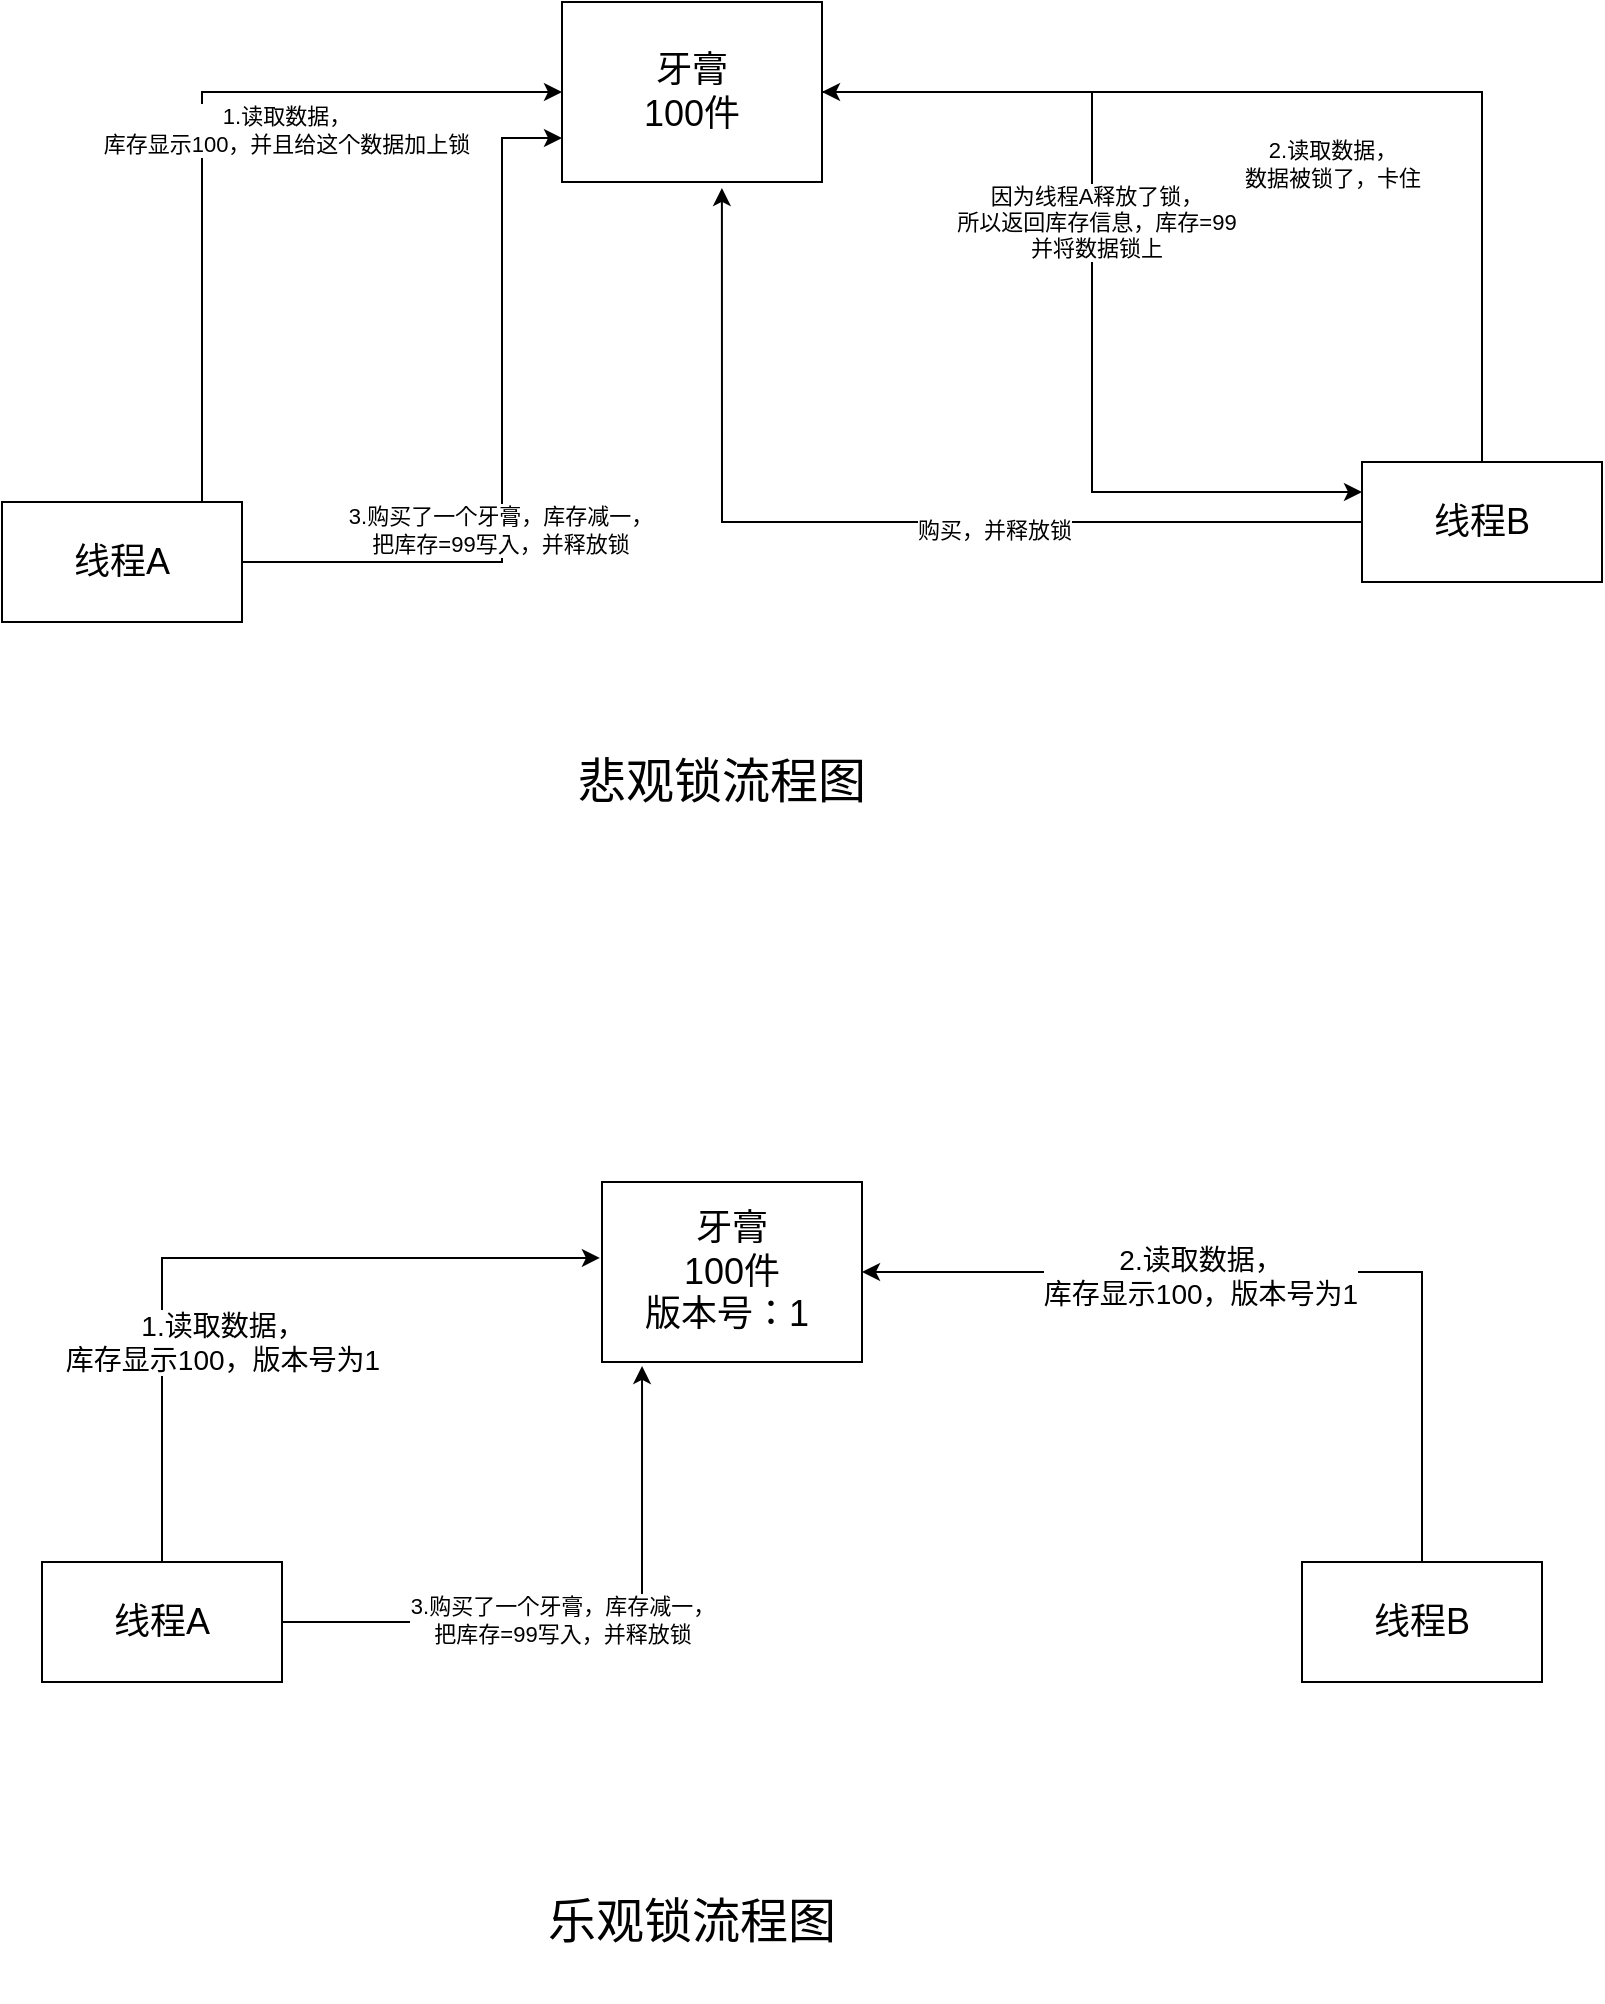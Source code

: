 <mxfile version="13.3.0" type="github"><diagram id="pEd8sRy8cGHwftMXuiIK" name="第 1 页"><mxGraphModel dx="1422" dy="762" grid="1" gridSize="10" guides="1" tooltips="1" connect="1" arrows="1" fold="1" page="1" pageScale="1" pageWidth="1500" pageHeight="1800" math="0" shadow="0"><root><mxCell id="0"/><mxCell id="1" parent="0"/><mxCell id="kQAEc-HZ9etI3spFpuDu-14" style="edgeStyle=orthogonalEdgeStyle;rounded=0;orthogonalLoop=1;jettySize=auto;html=1;entryX=0;entryY=0.25;entryDx=0;entryDy=0;" edge="1" parent="1" source="kQAEc-HZ9etI3spFpuDu-1" target="kQAEc-HZ9etI3spFpuDu-3"><mxGeometry relative="1" as="geometry"/></mxCell><mxCell id="kQAEc-HZ9etI3spFpuDu-15" value="因为线程A释放了锁，&lt;br&gt;所以返回库存信息，库存=99&lt;br&gt;并将数据锁上" style="edgeLabel;html=1;align=center;verticalAlign=middle;resizable=0;points=[];" vertex="1" connectable="0" parent="kQAEc-HZ9etI3spFpuDu-14"><mxGeometry x="-0.425" y="-65" relative="1" as="geometry"><mxPoint x="67" y="65" as="offset"/></mxGeometry></mxCell><mxCell id="kQAEc-HZ9etI3spFpuDu-1" value="&lt;font style=&quot;font-size: 18px&quot;&gt;牙膏&lt;br&gt;100件&lt;/font&gt;" style="rounded=0;whiteSpace=wrap;html=1;" vertex="1" parent="1"><mxGeometry x="800" y="90" width="130" height="90" as="geometry"/></mxCell><mxCell id="kQAEc-HZ9etI3spFpuDu-6" style="edgeStyle=orthogonalEdgeStyle;rounded=0;orthogonalLoop=1;jettySize=auto;html=1;entryX=0;entryY=0.5;entryDx=0;entryDy=0;" edge="1" parent="1" source="kQAEc-HZ9etI3spFpuDu-2" target="kQAEc-HZ9etI3spFpuDu-1"><mxGeometry relative="1" as="geometry"><Array as="points"><mxPoint x="620" y="135"/></Array></mxGeometry></mxCell><mxCell id="kQAEc-HZ9etI3spFpuDu-7" value="1.读取数据，&lt;br&gt;库存显示100，并且给这个数据加上锁" style="edgeLabel;html=1;align=center;verticalAlign=middle;resizable=0;points=[];" vertex="1" connectable="0" parent="kQAEc-HZ9etI3spFpuDu-6"><mxGeometry x="-0.18" y="-28" relative="1" as="geometry"><mxPoint x="14" y="-28" as="offset"/></mxGeometry></mxCell><mxCell id="kQAEc-HZ9etI3spFpuDu-12" style="edgeStyle=orthogonalEdgeStyle;rounded=0;orthogonalLoop=1;jettySize=auto;html=1;" edge="1" parent="1" source="kQAEc-HZ9etI3spFpuDu-2" target="kQAEc-HZ9etI3spFpuDu-1"><mxGeometry relative="1" as="geometry"><Array as="points"><mxPoint x="770" y="370"/><mxPoint x="770" y="158"/></Array></mxGeometry></mxCell><mxCell id="kQAEc-HZ9etI3spFpuDu-13" value="3.购买了一个牙膏，库存减一，&lt;br&gt;把库存=99写入，并释放锁" style="edgeLabel;html=1;align=center;verticalAlign=middle;resizable=0;points=[];" vertex="1" connectable="0" parent="kQAEc-HZ9etI3spFpuDu-12"><mxGeometry x="-0.216" y="1" relative="1" as="geometry"><mxPoint as="offset"/></mxGeometry></mxCell><mxCell id="kQAEc-HZ9etI3spFpuDu-2" value="&lt;font style=&quot;font-size: 18px&quot;&gt;线程A&lt;/font&gt;" style="rounded=0;whiteSpace=wrap;html=1;" vertex="1" parent="1"><mxGeometry x="520" y="340" width="120" height="60" as="geometry"/></mxCell><mxCell id="kQAEc-HZ9etI3spFpuDu-8" style="edgeStyle=orthogonalEdgeStyle;rounded=0;orthogonalLoop=1;jettySize=auto;html=1;entryX=1;entryY=0.5;entryDx=0;entryDy=0;" edge="1" parent="1" source="kQAEc-HZ9etI3spFpuDu-3" target="kQAEc-HZ9etI3spFpuDu-1"><mxGeometry relative="1" as="geometry"><Array as="points"><mxPoint x="1260" y="135"/></Array></mxGeometry></mxCell><mxCell id="kQAEc-HZ9etI3spFpuDu-9" value="2.读取数据，&lt;br&gt;数据被锁了，卡住" style="edgeLabel;html=1;align=center;verticalAlign=middle;resizable=0;points=[];" vertex="1" connectable="0" parent="kQAEc-HZ9etI3spFpuDu-8"><mxGeometry x="0.012" y="36" relative="1" as="geometry"><mxPoint as="offset"/></mxGeometry></mxCell><mxCell id="kQAEc-HZ9etI3spFpuDu-19" style="edgeStyle=orthogonalEdgeStyle;rounded=0;orthogonalLoop=1;jettySize=auto;html=1;entryX=0.615;entryY=1.033;entryDx=0;entryDy=0;entryPerimeter=0;" edge="1" parent="1" source="kQAEc-HZ9etI3spFpuDu-3" target="kQAEc-HZ9etI3spFpuDu-1"><mxGeometry relative="1" as="geometry"/></mxCell><mxCell id="kQAEc-HZ9etI3spFpuDu-20" value="购买，并释放锁" style="edgeLabel;html=1;align=center;verticalAlign=middle;resizable=0;points=[];" vertex="1" connectable="0" parent="kQAEc-HZ9etI3spFpuDu-19"><mxGeometry x="-0.244" y="4" relative="1" as="geometry"><mxPoint as="offset"/></mxGeometry></mxCell><mxCell id="kQAEc-HZ9etI3spFpuDu-3" value="&lt;font style=&quot;font-size: 18px&quot;&gt;线程B&lt;/font&gt;" style="rounded=0;whiteSpace=wrap;html=1;" vertex="1" parent="1"><mxGeometry x="1200" y="320" width="120" height="60" as="geometry"/></mxCell><mxCell id="kQAEc-HZ9etI3spFpuDu-21" value="&lt;font style=&quot;font-size: 24px&quot;&gt;悲观锁流程图&lt;/font&gt;" style="text;html=1;strokeColor=none;fillColor=none;align=center;verticalAlign=middle;whiteSpace=wrap;rounded=0;" vertex="1" parent="1"><mxGeometry x="690" y="440" width="380" height="80" as="geometry"/></mxCell><mxCell id="kQAEc-HZ9etI3spFpuDu-22" value="&lt;font style=&quot;font-size: 24px&quot;&gt;乐观锁流程图&lt;/font&gt;" style="text;html=1;strokeColor=none;fillColor=none;align=center;verticalAlign=middle;whiteSpace=wrap;rounded=0;" vertex="1" parent="1"><mxGeometry x="675" y="1010" width="380" height="80" as="geometry"/></mxCell><mxCell id="kQAEc-HZ9etI3spFpuDu-23" value="&lt;font style=&quot;font-size: 18px&quot;&gt;牙膏&lt;br&gt;100件&lt;br&gt;版本号：1&amp;nbsp;&lt;br&gt;&lt;/font&gt;" style="rounded=0;whiteSpace=wrap;html=1;" vertex="1" parent="1"><mxGeometry x="820" y="680" width="130" height="90" as="geometry"/></mxCell><mxCell id="kQAEc-HZ9etI3spFpuDu-26" style="edgeStyle=orthogonalEdgeStyle;rounded=0;orthogonalLoop=1;jettySize=auto;html=1;entryX=-0.008;entryY=0.422;entryDx=0;entryDy=0;entryPerimeter=0;" edge="1" parent="1" source="kQAEc-HZ9etI3spFpuDu-24" target="kQAEc-HZ9etI3spFpuDu-23"><mxGeometry relative="1" as="geometry"><Array as="points"><mxPoint x="600" y="718"/></Array></mxGeometry></mxCell><mxCell id="kQAEc-HZ9etI3spFpuDu-27" value="&lt;font style=&quot;font-size: 14px&quot;&gt;1.读取数据，&lt;br&gt;库存显示100，版本号为1&lt;/font&gt;" style="edgeLabel;html=1;align=center;verticalAlign=middle;resizable=0;points=[];" vertex="1" connectable="0" parent="kQAEc-HZ9etI3spFpuDu-26"><mxGeometry x="-0.18" y="-40" relative="1" as="geometry"><mxPoint x="30" y="2" as="offset"/></mxGeometry></mxCell><mxCell id="kQAEc-HZ9etI3spFpuDu-30" style="edgeStyle=orthogonalEdgeStyle;rounded=0;orthogonalLoop=1;jettySize=auto;html=1;entryX=0.154;entryY=1.022;entryDx=0;entryDy=0;entryPerimeter=0;" edge="1" parent="1" source="kQAEc-HZ9etI3spFpuDu-24" target="kQAEc-HZ9etI3spFpuDu-23"><mxGeometry relative="1" as="geometry"/></mxCell><mxCell id="kQAEc-HZ9etI3spFpuDu-31" value="3.购买了一个牙膏，库存减一，&lt;br&gt;把库存=99写入，并释放锁" style="edgeLabel;html=1;align=center;verticalAlign=middle;resizable=0;points=[];" vertex="1" connectable="0" parent="kQAEc-HZ9etI3spFpuDu-30"><mxGeometry x="-0.091" y="1" relative="1" as="geometry"><mxPoint as="offset"/></mxGeometry></mxCell><mxCell id="kQAEc-HZ9etI3spFpuDu-24" value="&lt;font style=&quot;font-size: 18px&quot;&gt;线程A&lt;/font&gt;" style="rounded=0;whiteSpace=wrap;html=1;" vertex="1" parent="1"><mxGeometry x="540" y="870" width="120" height="60" as="geometry"/></mxCell><mxCell id="kQAEc-HZ9etI3spFpuDu-28" style="edgeStyle=orthogonalEdgeStyle;rounded=0;orthogonalLoop=1;jettySize=auto;html=1;entryX=1;entryY=0.5;entryDx=0;entryDy=0;" edge="1" parent="1" source="kQAEc-HZ9etI3spFpuDu-25" target="kQAEc-HZ9etI3spFpuDu-23"><mxGeometry relative="1" as="geometry"><Array as="points"><mxPoint x="1230" y="725"/></Array></mxGeometry></mxCell><mxCell id="kQAEc-HZ9etI3spFpuDu-29" value="&lt;span style=&quot;font-size: 14px&quot;&gt;2.读取数据，&lt;/span&gt;&lt;br style=&quot;font-size: 14px&quot;&gt;&lt;span style=&quot;font-size: 14px&quot;&gt;库存显示100，版本号为1&lt;/span&gt;" style="edgeLabel;html=1;align=center;verticalAlign=middle;resizable=0;points=[];" vertex="1" connectable="0" parent="kQAEc-HZ9etI3spFpuDu-28"><mxGeometry x="0.205" y="2" relative="1" as="geometry"><mxPoint as="offset"/></mxGeometry></mxCell><mxCell id="kQAEc-HZ9etI3spFpuDu-25" value="&lt;font style=&quot;font-size: 18px&quot;&gt;线程B&lt;/font&gt;" style="rounded=0;whiteSpace=wrap;html=1;" vertex="1" parent="1"><mxGeometry x="1170" y="870" width="120" height="60" as="geometry"/></mxCell></root></mxGraphModel></diagram></mxfile>